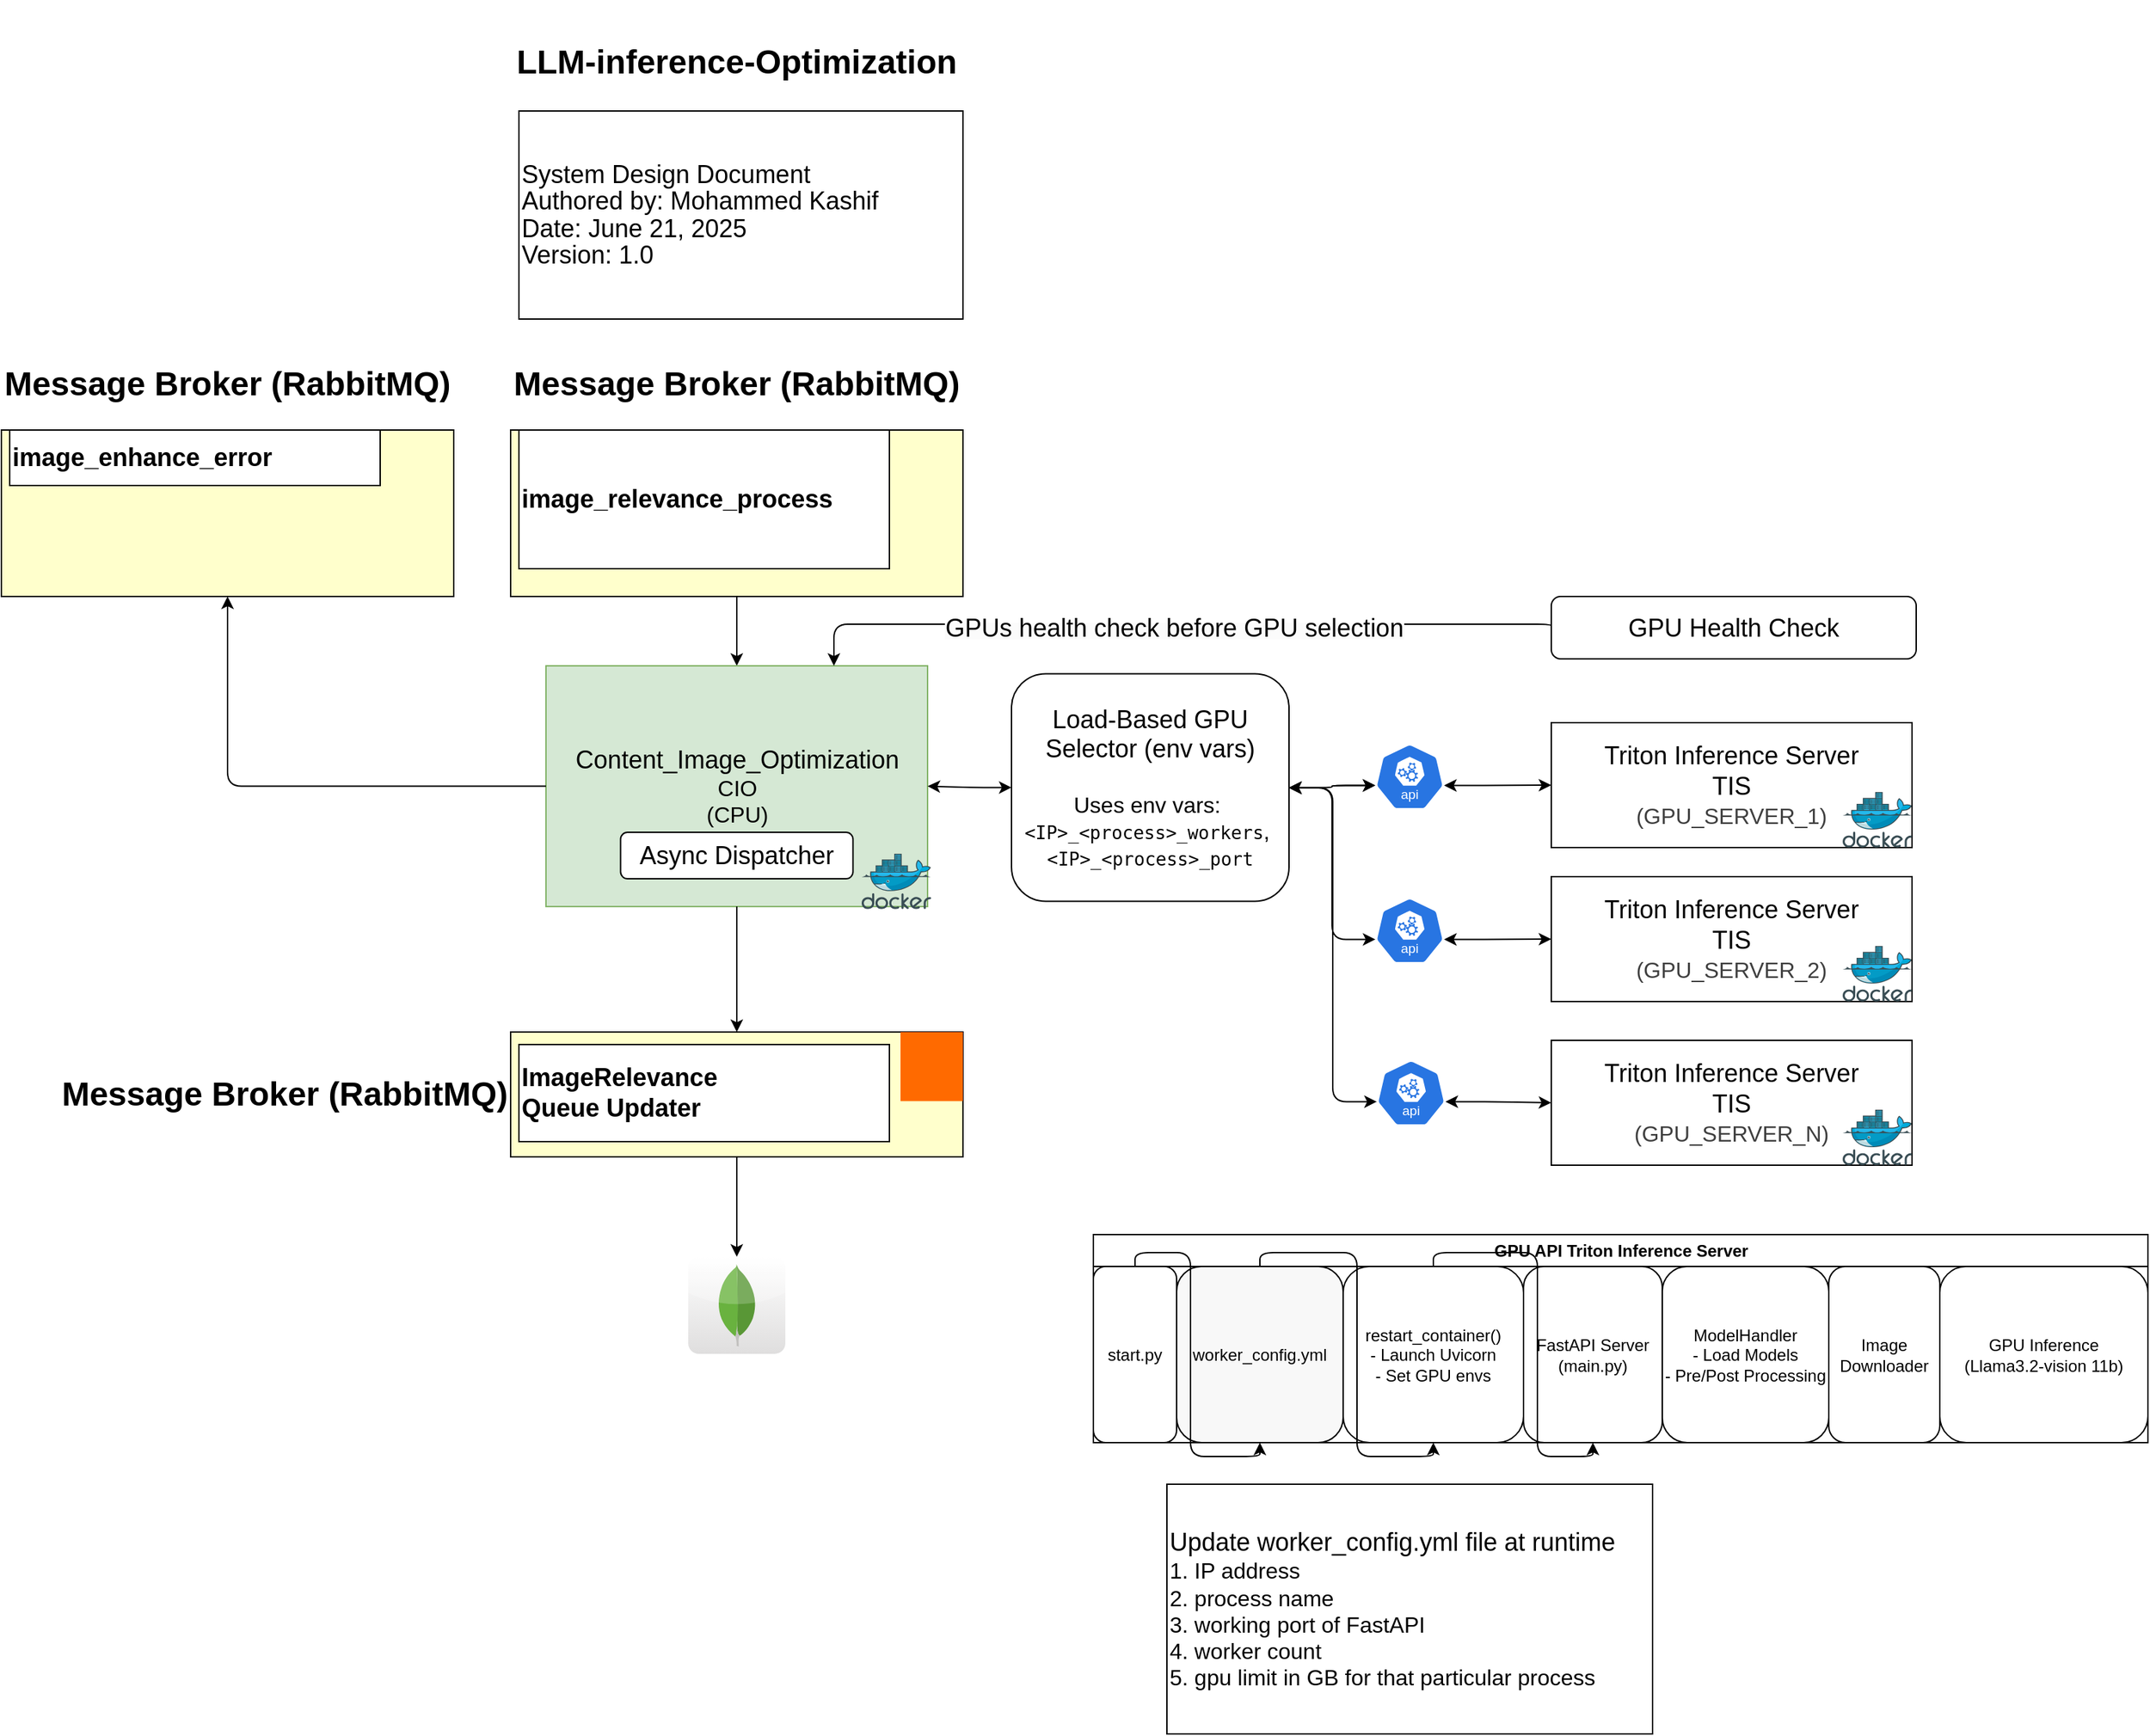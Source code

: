 <mxfile>
    <diagram id="PHJKOffof5LnZd3YNMgV" name="FinalSystemDesign">
        <mxGraphModel dx="894" dy="1743" grid="1" gridSize="10" guides="1" tooltips="1" connect="1" arrows="1" fold="1" page="1" pageScale="1" pageWidth="827" pageHeight="1169" background="#FFFFFF" math="0" shadow="0">
            <root>
                <mxCell id="0"/>
                <mxCell id="1" parent="0"/>
                <mxCell id="Ji4n0U6ahhaDrNUMAtDC-1" style="edgeStyle=elbowEdgeStyle;html=1;exitX=1;exitY=0.5;exitDx=0;exitDy=0;entryX=0.005;entryY=0.63;entryDx=0;entryDy=0;startArrow=classic;startFill=1;entryPerimeter=0;" edge="1" parent="1" source="Ji4n0U6ahhaDrNUMAtDC-26">
                    <mxGeometry relative="1" as="geometry">
                        <mxPoint x="906" y="-304" as="sourcePoint"/>
                        <mxPoint x="1030.25" y="-303.76" as="targetPoint"/>
                    </mxGeometry>
                </mxCell>
                <mxCell id="Ji4n0U6ahhaDrNUMAtDC-2" value="" style="edgeStyle=none;html=1;" edge="1" parent="1" source="Ji4n0U6ahhaDrNUMAtDC-15" target="Ji4n0U6ahhaDrNUMAtDC-5">
                    <mxGeometry relative="1" as="geometry"/>
                </mxCell>
                <mxCell id="Ji4n0U6ahhaDrNUMAtDC-3" value="" style="group" vertex="1" connectable="0" parent="1">
                    <mxGeometry x="432.5" y="-390" width="277.5" height="175.392" as="geometry"/>
                </mxCell>
                <mxCell id="Ji4n0U6ahhaDrNUMAtDC-4" value="" style="group" vertex="1" connectable="0" parent="Ji4n0U6ahhaDrNUMAtDC-3">
                    <mxGeometry width="277.5" height="175.392" as="geometry"/>
                </mxCell>
                <mxCell id="Ji4n0U6ahhaDrNUMAtDC-5" value="&lt;font style=&quot;font-size: 18px;&quot;&gt;Content_Image_Optimization&lt;/font&gt;&lt;div&gt;&lt;font size=&quot;3&quot;&gt;CIO&lt;/font&gt;&lt;/div&gt;&lt;div&gt;&lt;font size=&quot;3&quot;&gt;(CPU)&lt;/font&gt;&lt;/div&gt;" style="rounded=0;whiteSpace=wrap;html=1;fillColor=#d5e8d4;strokeColor=#82b366;" vertex="1" parent="Ji4n0U6ahhaDrNUMAtDC-4">
                    <mxGeometry width="275" height="173.554" as="geometry"/>
                </mxCell>
                <mxCell id="Ji4n0U6ahhaDrNUMAtDC-6" value="" style="image;sketch=0;aspect=fixed;html=1;points=[];align=center;fontSize=12;image=img/lib/mscae/Docker.svg;container=1;" vertex="1" collapsed="1" parent="Ji4n0U6ahhaDrNUMAtDC-4">
                    <mxGeometry x="227.5" y="135.392" width="50" height="40" as="geometry">
                        <mxRectangle x="227.5" y="135.392" width="46.533" height="38.157" as="alternateBounds"/>
                    </mxGeometry>
                </mxCell>
                <mxCell id="Ji4n0U6ahhaDrNUMAtDC-7" value="&lt;font style=&quot;font-size: 18px;&quot;&gt;Async Dispatcher&lt;/font&gt;" style="rounded=1;whiteSpace=wrap;html=1;" vertex="1" parent="Ji4n0U6ahhaDrNUMAtDC-4">
                    <mxGeometry x="53.75" y="120" width="167.5" height="33.55" as="geometry"/>
                </mxCell>
                <mxCell id="Ji4n0U6ahhaDrNUMAtDC-8" value="" style="dashed=0;outlineConnect=0;html=1;align=center;labelPosition=center;verticalLabelPosition=bottom;verticalAlign=top;shape=mxgraph.webicons.mongodb;gradientColor=#DFDEDE" vertex="1" parent="1">
                    <mxGeometry x="535" y="36" width="70" height="70" as="geometry"/>
                </mxCell>
                <mxCell id="Ji4n0U6ahhaDrNUMAtDC-9" style="edgeStyle=elbowEdgeStyle;html=1;exitX=0.5;exitY=1;exitDx=0;exitDy=0;elbow=vertical;entryX=0.5;entryY=0;entryDx=0;entryDy=0;" edge="1" parent="1" source="Ji4n0U6ahhaDrNUMAtDC-5" target="Ji4n0U6ahhaDrNUMAtDC-21">
                    <mxGeometry relative="1" as="geometry">
                        <mxPoint x="585" y="-120" as="sourcePoint"/>
                        <mxPoint x="660" y="-160" as="targetPoint"/>
                    </mxGeometry>
                </mxCell>
                <mxCell id="Ji4n0U6ahhaDrNUMAtDC-10" value="&lt;h3 style=&quot;line-height: 30%;&quot;&gt;&lt;p style=&quot;font-weight: 400;&quot;&gt;&lt;font style=&quot;font-size: 18px; line-height: 30%;&quot;&gt;System Design Document&lt;/font&gt;&lt;/p&gt;&lt;p style=&quot;font-weight: 400;&quot;&gt;&lt;span style=&quot;background-color: transparent;&quot;&gt;&lt;font style=&quot;font-size: 18px; line-height: 30%;&quot;&gt;Authored by: Mohammed Kashif&lt;/font&gt;&lt;/span&gt;&lt;/p&gt;&lt;p style=&quot;font-weight: 400;&quot;&gt;&lt;font style=&quot;font-size: 18px; line-height: 30%;&quot;&gt;Date: June 21, 2025&lt;/font&gt;&lt;/p&gt;&lt;p style=&quot;font-weight: 400;&quot;&gt;&lt;font style=&quot;font-size: 18px; line-height: 30%;&quot;&gt;Version: 1.0&lt;/font&gt;&lt;/p&gt;&lt;/h3&gt;" style="rounded=0;whiteSpace=wrap;html=1;align=left;" vertex="1" parent="1">
                    <mxGeometry x="413" y="-790" width="320" height="150" as="geometry"/>
                </mxCell>
                <mxCell id="Ji4n0U6ahhaDrNUMAtDC-11" value="&lt;h1&gt;LLM-inference-Optimization&lt;/h1&gt;" style="text;html=1;align=center;verticalAlign=middle;whiteSpace=wrap;rounded=0;" vertex="1" parent="1">
                    <mxGeometry x="290" y="-870" width="560" height="90" as="geometry"/>
                </mxCell>
                <mxCell id="Ji4n0U6ahhaDrNUMAtDC-12" value="" style="group" vertex="1" connectable="0" parent="1">
                    <mxGeometry x="407" y="-560" width="326" height="120" as="geometry"/>
                </mxCell>
                <mxCell id="Ji4n0U6ahhaDrNUMAtDC-13" value="" style="points=[];aspect=fixed;html=1;align=center;shadow=0;dashed=0;fillColor=#FF6A00;strokeColor=none;shape=mxgraph.alibaba_cloud.mq_message_queue;" vertex="1" parent="Ji4n0U6ahhaDrNUMAtDC-12">
                    <mxGeometry x="281" width="45" height="49.8" as="geometry"/>
                </mxCell>
                <mxCell id="Ji4n0U6ahhaDrNUMAtDC-14" value="" style="group" vertex="1" connectable="0" parent="Ji4n0U6ahhaDrNUMAtDC-12">
                    <mxGeometry width="326" height="120" as="geometry"/>
                </mxCell>
                <mxCell id="Ji4n0U6ahhaDrNUMAtDC-15" value="&lt;h1&gt;&lt;b style=&quot;line-height: 50%;&quot;&gt;Message Broker (RabbitMQ)&lt;/b&gt;&lt;/h1&gt;" style="rounded=0;whiteSpace=wrap;html=1;align=center;gradientColor=none;fillColor=#FFFFCC;labelPosition=center;verticalLabelPosition=top;verticalAlign=bottom;" vertex="1" parent="Ji4n0U6ahhaDrNUMAtDC-14">
                    <mxGeometry width="326" height="120" as="geometry"/>
                </mxCell>
                <mxCell id="Ji4n0U6ahhaDrNUMAtDC-16" value="&lt;div style=&quot;&quot;&gt;&lt;b&gt;&lt;font style=&quot;font-size: 18px; color: rgb(0, 0, 0);&quot;&gt;image_relevance_process&lt;br&gt;&lt;/font&gt;&lt;/b&gt;&lt;/div&gt;" style="rounded=0;whiteSpace=wrap;html=1;align=left;" vertex="1" parent="Ji4n0U6ahhaDrNUMAtDC-14">
                    <mxGeometry x="6" width="267" height="100" as="geometry"/>
                </mxCell>
                <mxCell id="Ji4n0U6ahhaDrNUMAtDC-17" style="edgeStyle=elbowEdgeStyle;html=1;exitX=0;exitY=0.5;exitDx=0;exitDy=0;elbow=vertical;" edge="1" parent="1" source="Ji4n0U6ahhaDrNUMAtDC-19">
                    <mxGeometry relative="1" as="geometry">
                        <mxPoint x="640" y="-390" as="targetPoint"/>
                        <Array as="points">
                            <mxPoint x="860" y="-420"/>
                        </Array>
                    </mxGeometry>
                </mxCell>
                <mxCell id="Ji4n0U6ahhaDrNUMAtDC-18" value="&lt;span style=&quot;color: rgb(0, 0, 0); background-color: rgb(251, 251, 251);&quot;&gt;&lt;font style=&quot;font-size: 18px;&quot;&gt;GPUs health check before GPU selection&lt;/font&gt;&lt;/span&gt;" style="edgeLabel;html=1;align=center;verticalAlign=middle;resizable=0;points=[];" vertex="1" connectable="0" parent="Ji4n0U6ahhaDrNUMAtDC-17">
                    <mxGeometry x="0.212" y="3" relative="1" as="geometry">
                        <mxPoint x="58" as="offset"/>
                    </mxGeometry>
                </mxCell>
                <mxCell id="Ji4n0U6ahhaDrNUMAtDC-19" value="&lt;font style=&quot;font-size: 18px;&quot;&gt;GPU Health Check&lt;/font&gt;" style="rounded=1;whiteSpace=wrap;html=1;" vertex="1" parent="1">
                    <mxGeometry x="1157" y="-440" width="263" height="45" as="geometry"/>
                </mxCell>
                <mxCell id="Ji4n0U6ahhaDrNUMAtDC-20" value="" style="group" vertex="1" connectable="0" parent="1">
                    <mxGeometry x="407" y="-126" width="326" height="90" as="geometry"/>
                </mxCell>
                <mxCell id="Ji4n0U6ahhaDrNUMAtDC-21" value="&lt;h1&gt;&lt;b style=&quot;line-height: 50%;&quot;&gt;Message Broker (RabbitMQ)&lt;/b&gt;&lt;/h1&gt;" style="rounded=0;whiteSpace=wrap;html=1;align=right;gradientColor=none;fillColor=#FFFFCC;labelPosition=left;verticalLabelPosition=middle;verticalAlign=middle;" vertex="1" parent="Ji4n0U6ahhaDrNUMAtDC-20">
                    <mxGeometry width="326" height="90" as="geometry"/>
                </mxCell>
                <mxCell id="Ji4n0U6ahhaDrNUMAtDC-22" value="&lt;div style=&quot;&quot;&gt;&lt;font style=&quot;font-size: 18px;&quot;&gt;&lt;b&gt;&lt;span style=&quot;color: rgb(0, 0, 0); text-align: center;&quot;&gt;ImageRelevance&lt;/span&gt;&lt;br style=&quot;text-align: center;&quot;&gt;&lt;span style=&quot;color: rgb(0, 0, 0); text-align: center;&quot;&gt;Queue Updater&lt;/span&gt;&lt;/b&gt;&lt;/font&gt;&lt;/div&gt;" style="rounded=0;whiteSpace=wrap;html=1;align=left;" vertex="1" parent="Ji4n0U6ahhaDrNUMAtDC-20">
                    <mxGeometry x="6" y="9" width="267" height="70" as="geometry"/>
                </mxCell>
                <mxCell id="Ji4n0U6ahhaDrNUMAtDC-23" value="" style="points=[];aspect=fixed;html=1;align=center;shadow=0;dashed=0;fillColor=#FF6A00;strokeColor=none;shape=mxgraph.alibaba_cloud.mq_message_queue;" vertex="1" parent="Ji4n0U6ahhaDrNUMAtDC-20">
                    <mxGeometry x="281" width="45" height="49.8" as="geometry"/>
                </mxCell>
                <mxCell id="Ji4n0U6ahhaDrNUMAtDC-24" style="edgeStyle=elbowEdgeStyle;html=1;exitX=0.5;exitY=1;exitDx=0;exitDy=0;elbow=vertical;" edge="1" parent="1" source="Ji4n0U6ahhaDrNUMAtDC-21" target="Ji4n0U6ahhaDrNUMAtDC-8">
                    <mxGeometry relative="1" as="geometry">
                        <mxPoint x="580" y="-30" as="sourcePoint"/>
                        <mxPoint x="587" y="60" as="targetPoint"/>
                    </mxGeometry>
                </mxCell>
                <mxCell id="Ji4n0U6ahhaDrNUMAtDC-25" value="" style="edgeStyle=elbowEdgeStyle;html=1;startArrow=classic;startFill=1;" edge="1" parent="1" source="Ji4n0U6ahhaDrNUMAtDC-26" target="Ji4n0U6ahhaDrNUMAtDC-5">
                    <mxGeometry relative="1" as="geometry"/>
                </mxCell>
                <mxCell id="Ji4n0U6ahhaDrNUMAtDC-26" value="&lt;font style=&quot;font-size: 18px;&quot;&gt;&lt;span style=&quot;color: rgb(0, 0, 0);&quot;&gt;Load-Based GPU&lt;/span&gt;&lt;br&gt;&lt;span style=&quot;color: rgb(0, 0, 0);&quot;&gt;Selector (env vars)&lt;/span&gt;&lt;/font&gt;&lt;div&gt;&lt;span style=&quot;color: rgb(0, 0, 0);&quot;&gt;&lt;font size=&quot;3&quot;&gt;&lt;br&gt;&lt;/font&gt;&lt;/span&gt;&lt;/div&gt;&lt;div&gt;&lt;span style=&quot;color: rgb(0, 0, 0);&quot;&gt;&lt;font size=&quot;3&quot;&gt;&lt;span style=&quot;color: rgb(0, 0, 0); text-wrap-mode: nowrap;&quot;&gt;Uses env vars:&amp;nbsp;&lt;/span&gt;&lt;div style=&quot;text-wrap-mode: nowrap;&quot;&gt;&lt;code data-end=&quot;2074&quot; data-start=&quot;2050&quot;&gt;&amp;lt;IP&amp;gt;_&amp;lt;process&amp;gt;_workers&lt;/code&gt;,&amp;nbsp;&lt;div&gt;&lt;code data-end=&quot;2097&quot; data-start=&quot;2076&quot;&gt;&amp;lt;IP&amp;gt;_&amp;lt;process&amp;gt;_port&lt;/code&gt;&lt;/div&gt;&lt;/div&gt;&lt;/font&gt;&lt;/span&gt;&lt;/div&gt;" style="rounded=1;whiteSpace=wrap;html=1;" vertex="1" parent="1">
                    <mxGeometry x="768" y="-384.3" width="200" height="164" as="geometry"/>
                </mxCell>
                <mxCell id="Ji4n0U6ahhaDrNUMAtDC-27" value="" style="group" vertex="1" connectable="0" parent="1">
                    <mxGeometry x="40" y="-560" width="326" height="120" as="geometry"/>
                </mxCell>
                <mxCell id="Ji4n0U6ahhaDrNUMAtDC-28" value="" style="points=[];aspect=fixed;html=1;align=center;shadow=0;dashed=0;fillColor=#FF6A00;strokeColor=none;shape=mxgraph.alibaba_cloud.mq_message_queue;" vertex="1" parent="Ji4n0U6ahhaDrNUMAtDC-27">
                    <mxGeometry x="281" width="45" height="49.8" as="geometry"/>
                </mxCell>
                <mxCell id="Ji4n0U6ahhaDrNUMAtDC-29" value="" style="group" vertex="1" connectable="0" parent="Ji4n0U6ahhaDrNUMAtDC-27">
                    <mxGeometry width="326" height="120" as="geometry"/>
                </mxCell>
                <mxCell id="Ji4n0U6ahhaDrNUMAtDC-30" value="&lt;h1&gt;&lt;b style=&quot;line-height: 50%;&quot;&gt;Message Broker (RabbitMQ)&lt;/b&gt;&lt;/h1&gt;" style="rounded=0;whiteSpace=wrap;html=1;align=center;gradientColor=none;fillColor=#FFFFCC;labelPosition=center;verticalLabelPosition=top;verticalAlign=bottom;" vertex="1" parent="Ji4n0U6ahhaDrNUMAtDC-29">
                    <mxGeometry width="326" height="120" as="geometry"/>
                </mxCell>
                <mxCell id="Ji4n0U6ahhaDrNUMAtDC-31" value="&lt;div style=&quot;&quot;&gt;&lt;b style=&quot;background-color: transparent;&quot;&gt;&lt;font style=&quot;font-size: 18px; color: rgb(0, 0, 0);&quot;&gt;&lt;span style=&quot;text-align: center;&quot;&gt;image_enhance_error&lt;/span&gt;&lt;/font&gt;&lt;/b&gt;&lt;/div&gt;" style="rounded=0;whiteSpace=wrap;html=1;align=left;" vertex="1" parent="Ji4n0U6ahhaDrNUMAtDC-29">
                    <mxGeometry x="6" width="267" height="40" as="geometry"/>
                </mxCell>
                <mxCell id="Ji4n0U6ahhaDrNUMAtDC-32" style="edgeStyle=elbowEdgeStyle;html=1;exitX=0;exitY=0.5;exitDx=0;exitDy=0;entryX=0.5;entryY=1;entryDx=0;entryDy=0;" edge="1" parent="1" source="Ji4n0U6ahhaDrNUMAtDC-5" target="Ji4n0U6ahhaDrNUMAtDC-30">
                    <mxGeometry relative="1" as="geometry">
                        <mxPoint x="150" y="-416.45" as="targetPoint"/>
                        <mxPoint x="382.5" y="-236.45" as="sourcePoint"/>
                        <Array as="points">
                            <mxPoint x="203" y="-370"/>
                        </Array>
                    </mxGeometry>
                </mxCell>
                <mxCell id="Ji4n0U6ahhaDrNUMAtDC-33" value="GPU API Triton Inference Server" style="swimlane;html=1;childLayout=stackLayout;horizontal=1;resizeParent=1;collapsible=0;" vertex="1" parent="1">
                    <mxGeometry x="827" y="20" width="760" height="150" as="geometry"/>
                </mxCell>
                <mxCell id="Ji4n0U6ahhaDrNUMAtDC-34" value="start.py" style="rounded=1;whiteSpace=wrap;html=1;" vertex="1" parent="Ji4n0U6ahhaDrNUMAtDC-33">
                    <mxGeometry y="23" width="60" height="127" as="geometry"/>
                </mxCell>
                <mxCell id="Ji4n0U6ahhaDrNUMAtDC-35" value="worker_config.yml" style="rounded=1;whiteSpace=wrap;html=1;fillColor=#f8f8f8;" vertex="1" parent="Ji4n0U6ahhaDrNUMAtDC-33">
                    <mxGeometry x="60" y="23" width="120" height="127" as="geometry"/>
                </mxCell>
                <mxCell id="Ji4n0U6ahhaDrNUMAtDC-36" value="restart_container()&#xa;- Launch Uvicorn&#xa;- Set GPU envs" style="rounded=1;whiteSpace=wrap;html=1;" vertex="1" parent="Ji4n0U6ahhaDrNUMAtDC-33">
                    <mxGeometry x="180" y="23" width="130" height="127" as="geometry"/>
                </mxCell>
                <mxCell id="Ji4n0U6ahhaDrNUMAtDC-37" value="FastAPI Server (main.py)" style="rounded=1;whiteSpace=wrap;html=1;" vertex="1" parent="Ji4n0U6ahhaDrNUMAtDC-33">
                    <mxGeometry x="310" y="23" width="100" height="127" as="geometry"/>
                </mxCell>
                <mxCell id="Ji4n0U6ahhaDrNUMAtDC-38" value="ModelHandler&#xa;- Load Models&#xa;- Pre/Post Processing" style="rounded=1;whiteSpace=wrap;html=1;" vertex="1" parent="Ji4n0U6ahhaDrNUMAtDC-33">
                    <mxGeometry x="410" y="23" width="120" height="127" as="geometry"/>
                </mxCell>
                <mxCell id="Ji4n0U6ahhaDrNUMAtDC-39" value="Image Downloader" style="rounded=1;whiteSpace=wrap;html=1;" vertex="1" parent="Ji4n0U6ahhaDrNUMAtDC-33">
                    <mxGeometry x="530" y="23" width="80" height="127" as="geometry"/>
                </mxCell>
                <mxCell id="Ji4n0U6ahhaDrNUMAtDC-40" value="GPU Inference&lt;div&gt;(Llama3.2-vision 11b)&lt;/div&gt;" style="rounded=1;whiteSpace=wrap;html=1;" vertex="1" parent="Ji4n0U6ahhaDrNUMAtDC-33">
                    <mxGeometry x="610" y="23" width="150" height="127" as="geometry"/>
                </mxCell>
                <mxCell id="Ji4n0U6ahhaDrNUMAtDC-41" style="edgeStyle=orthogonalEdgeStyle;rounded=1;html=1;" edge="1" parent="Ji4n0U6ahhaDrNUMAtDC-33" source="Ji4n0U6ahhaDrNUMAtDC-34" target="Ji4n0U6ahhaDrNUMAtDC-35">
                    <mxGeometry relative="1" as="geometry"/>
                </mxCell>
                <mxCell id="Ji4n0U6ahhaDrNUMAtDC-42" style="edgeStyle=orthogonalEdgeStyle;rounded=1;html=1;" edge="1" parent="Ji4n0U6ahhaDrNUMAtDC-33" source="Ji4n0U6ahhaDrNUMAtDC-35" target="Ji4n0U6ahhaDrNUMAtDC-36">
                    <mxGeometry relative="1" as="geometry"/>
                </mxCell>
                <mxCell id="Ji4n0U6ahhaDrNUMAtDC-43" style="edgeStyle=orthogonalEdgeStyle;rounded=1;html=1;" edge="1" parent="Ji4n0U6ahhaDrNUMAtDC-33" source="Ji4n0U6ahhaDrNUMAtDC-36" target="Ji4n0U6ahhaDrNUMAtDC-37">
                    <mxGeometry relative="1" as="geometry"/>
                </mxCell>
                <mxCell id="Ji4n0U6ahhaDrNUMAtDC-44" value="&lt;span style=&quot;text-wrap-mode: nowrap;&quot;&gt;&lt;font style=&quot;color: rgb(0, 0, 0); font-size: 18px;&quot;&gt;Update worker_config.yml file at runtime&lt;/font&gt;&lt;/span&gt;&lt;div style=&quot;text-wrap-mode: nowrap;&quot;&gt;&lt;font size=&quot;3&quot; style=&quot;color: rgb(0, 0, 0);&quot;&gt;&lt;font&gt;1.&amp;nbsp;&lt;/font&gt;&lt;span style=&quot;background-color: transparent;&quot;&gt;IP address&lt;/span&gt;&lt;/font&gt;&lt;/div&gt;&lt;div style=&quot;text-wrap-mode: nowrap;&quot;&gt;&lt;font size=&quot;3&quot; style=&quot;color: rgb(0, 0, 0);&quot;&gt;&lt;font style=&quot;&quot;&gt;2.&amp;nbsp;&lt;/font&gt;&lt;span style=&quot;background-color: transparent;&quot;&gt;process name&lt;/span&gt;&lt;/font&gt;&lt;/div&gt;&lt;div style=&quot;text-wrap-mode: nowrap;&quot;&gt;&lt;font size=&quot;3&quot; style=&quot;color: rgb(0, 0, 0);&quot;&gt;&lt;font style=&quot;&quot;&gt;3.&amp;nbsp;&lt;/font&gt;&lt;span style=&quot;background-color: transparent;&quot;&gt;working port of FastAPI&lt;/span&gt;&lt;/font&gt;&lt;/div&gt;&lt;div style=&quot;text-wrap-mode: nowrap;&quot;&gt;&lt;font size=&quot;3&quot;&gt;&lt;font style=&quot;color: rgb(0, 0, 0);&quot;&gt;4.&amp;nbsp;&lt;/font&gt;&lt;span style=&quot;background-color: transparent;&quot;&gt;&lt;font style=&quot;color: rgb(0, 0, 0);&quot;&gt;worker count&lt;/font&gt;&lt;/span&gt;&lt;/font&gt;&lt;/div&gt;&lt;div style=&quot;text-wrap-mode: nowrap;&quot;&gt;&lt;font size=&quot;3&quot; style=&quot;color: rgb(0, 0, 0);&quot;&gt;5. gpu limit in GB for that particular process&lt;/font&gt;&lt;/div&gt;" style="rounded=0;whiteSpace=wrap;html=1;align=left;" vertex="1" parent="1">
                    <mxGeometry x="880" y="200" width="350" height="180" as="geometry"/>
                </mxCell>
                <mxCell id="JdgQ9bnhhCuzzYsA_Tsk-1" style="edgeStyle=elbowEdgeStyle;html=1;exitX=1;exitY=0.5;exitDx=0;exitDy=0;entryX=0.005;entryY=0.63;entryDx=0;entryDy=0;startArrow=classic;startFill=1;entryPerimeter=0;" edge="1" parent="1" target="JdgQ9bnhhCuzzYsA_Tsk-4">
                    <mxGeometry relative="1" as="geometry">
                        <mxPoint x="968" y="-302" as="sourcePoint"/>
                    </mxGeometry>
                </mxCell>
                <mxCell id="JdgQ9bnhhCuzzYsA_Tsk-2" value="" style="aspect=fixed;sketch=0;html=1;dashed=0;whitespace=wrap;verticalLabelPosition=bottom;verticalAlign=top;fillColor=#2875E2;strokeColor=#ffffff;points=[[0.005,0.63,0],[0.1,0.2,0],[0.9,0.2,0],[0.5,0,0],[0.995,0.63,0],[0.72,0.99,0],[0.5,1,0],[0.28,0.99,0]];shape=mxgraph.kubernetes.icon2;kubernetesLabel=1;prIcon=api" vertex="1" parent="1">
                    <mxGeometry x="1030" y="-223" width="50" height="48" as="geometry"/>
                </mxCell>
                <mxCell id="JdgQ9bnhhCuzzYsA_Tsk-3" style="edgeStyle=elbowEdgeStyle;html=1;exitX=0.995;exitY=0.63;exitDx=0;exitDy=0;exitPerimeter=0;entryX=0;entryY=0.5;entryDx=0;entryDy=0;startArrow=classic;startFill=1;" edge="1" parent="1" source="JdgQ9bnhhCuzzYsA_Tsk-4" target="JdgQ9bnhhCuzzYsA_Tsk-7">
                    <mxGeometry relative="1" as="geometry"/>
                </mxCell>
                <mxCell id="JdgQ9bnhhCuzzYsA_Tsk-4" value="" style="aspect=fixed;sketch=0;html=1;dashed=0;whitespace=wrap;verticalLabelPosition=bottom;verticalAlign=top;fillColor=#2875E2;strokeColor=#ffffff;points=[[0.005,0.63,0],[0.1,0.2,0],[0.9,0.2,0],[0.5,0,0],[0.995,0.63,0],[0.72,0.99,0],[0.5,1,0],[0.28,0.99,0]];shape=mxgraph.kubernetes.icon2;kubernetesLabel=1;prIcon=api" vertex="1" parent="1">
                    <mxGeometry x="1030" y="-334" width="50" height="48" as="geometry"/>
                </mxCell>
                <mxCell id="JdgQ9bnhhCuzzYsA_Tsk-5" value="" style="aspect=fixed;sketch=0;html=1;dashed=0;whitespace=wrap;verticalLabelPosition=bottom;verticalAlign=top;fillColor=#2875E2;strokeColor=#ffffff;points=[[0.005,0.63,0],[0.1,0.2,0],[0.9,0.2,0],[0.5,0,0],[0.995,0.63,0],[0.72,0.99,0],[0.5,1,0],[0.28,0.99,0]];shape=mxgraph.kubernetes.icon2;kubernetesLabel=1;prIcon=api" vertex="1" parent="1">
                    <mxGeometry x="1031" y="-106" width="50" height="48" as="geometry"/>
                </mxCell>
                <mxCell id="JdgQ9bnhhCuzzYsA_Tsk-6" value="" style="group" vertex="1" connectable="0" parent="1">
                    <mxGeometry x="1157" y="-349" width="283.54" height="90.004" as="geometry"/>
                </mxCell>
                <mxCell id="JdgQ9bnhhCuzzYsA_Tsk-7" value="&lt;span style=&quot;font-size: 18px;&quot;&gt;Triton Inference Server&lt;/span&gt;&lt;div&gt;&lt;span style=&quot;font-size: 18px;&quot;&gt;TIS&lt;br&gt;&lt;/span&gt;&lt;div&gt;&lt;span style=&quot;color: rgb(63, 63, 63);&quot;&gt;&lt;font size=&quot;3&quot;&gt;(GPU_SERVER_1)&lt;/font&gt;&lt;/span&gt;&lt;/div&gt;&lt;/div&gt;" style="rounded=0;whiteSpace=wrap;html=1;fillColor=none;" vertex="1" parent="JdgQ9bnhhCuzzYsA_Tsk-6">
                    <mxGeometry width="260" height="90" as="geometry"/>
                </mxCell>
                <mxCell id="JdgQ9bnhhCuzzYsA_Tsk-8" value="" style="image;sketch=0;aspect=fixed;html=1;points=[];align=center;fontSize=12;image=img/lib/mscae/Docker.svg;container=1;" vertex="1" collapsed="1" parent="JdgQ9bnhhCuzzYsA_Tsk-6">
                    <mxGeometry x="210.001" y="50.004" width="50" height="40" as="geometry">
                        <mxRectangle x="213.571" y="81.574" width="14.856" height="12.182" as="alternateBounds"/>
                    </mxGeometry>
                </mxCell>
                <mxCell id="JdgQ9bnhhCuzzYsA_Tsk-9" value="" style="group" vertex="1" connectable="0" parent="1">
                    <mxGeometry x="1157" y="-238" width="260.001" height="90.004" as="geometry"/>
                </mxCell>
                <mxCell id="JdgQ9bnhhCuzzYsA_Tsk-10" value="&lt;span style=&quot;font-size: 18px;&quot;&gt;Triton Inference Server&lt;/span&gt;&lt;div&gt;&lt;span style=&quot;font-size: 18px;&quot;&gt;TIS&lt;/span&gt;&lt;/div&gt;&lt;div&gt;&lt;span style=&quot;color: rgb(63, 63, 63);&quot;&gt;&lt;font size=&quot;3&quot;&gt;(GPU_SERVER_2)&lt;/font&gt;&lt;/span&gt;&lt;/div&gt;" style="rounded=0;whiteSpace=wrap;html=1;fillColor=none;" vertex="1" parent="JdgQ9bnhhCuzzYsA_Tsk-9">
                    <mxGeometry width="260" height="90" as="geometry"/>
                </mxCell>
                <mxCell id="JdgQ9bnhhCuzzYsA_Tsk-11" value="" style="image;sketch=0;aspect=fixed;html=1;points=[];align=center;fontSize=12;image=img/lib/mscae/Docker.svg;container=1;" vertex="1" collapsed="1" parent="JdgQ9bnhhCuzzYsA_Tsk-9">
                    <mxGeometry x="210.001" y="50.004" width="50" height="40" as="geometry">
                        <mxRectangle x="213.571" y="81.574" width="14.856" height="12.182" as="alternateBounds"/>
                    </mxGeometry>
                </mxCell>
                <mxCell id="JdgQ9bnhhCuzzYsA_Tsk-12" value="" style="group" vertex="1" connectable="0" parent="1">
                    <mxGeometry x="1157" y="-120" width="260.001" height="90.004" as="geometry"/>
                </mxCell>
                <mxCell id="JdgQ9bnhhCuzzYsA_Tsk-13" value="&lt;span style=&quot;font-size: 18px;&quot;&gt;Triton Inference Server&lt;/span&gt;&lt;div&gt;&lt;span style=&quot;font-size: 18px;&quot;&gt;TIS&lt;/span&gt;&lt;/div&gt;&lt;div&gt;&lt;span style=&quot;color: rgb(63, 63, 63);&quot;&gt;&lt;font size=&quot;3&quot;&gt;(GPU_SERVER_N)&lt;/font&gt;&lt;/span&gt;&lt;/div&gt;" style="rounded=0;whiteSpace=wrap;html=1;fillColor=none;" vertex="1" parent="JdgQ9bnhhCuzzYsA_Tsk-12">
                    <mxGeometry width="260" height="90" as="geometry"/>
                </mxCell>
                <mxCell id="JdgQ9bnhhCuzzYsA_Tsk-14" value="" style="image;sketch=0;aspect=fixed;html=1;points=[];align=center;fontSize=12;image=img/lib/mscae/Docker.svg;container=1;" vertex="1" collapsed="1" parent="JdgQ9bnhhCuzzYsA_Tsk-12">
                    <mxGeometry x="210.001" y="50.004" width="50" height="40" as="geometry">
                        <mxRectangle x="213.571" y="81.574" width="14.856" height="12.182" as="alternateBounds"/>
                    </mxGeometry>
                </mxCell>
                <mxCell id="JdgQ9bnhhCuzzYsA_Tsk-15" style="edgeStyle=elbowEdgeStyle;html=1;exitX=0.995;exitY=0.63;exitDx=0;exitDy=0;exitPerimeter=0;entryX=0;entryY=0.5;entryDx=0;entryDy=0;startArrow=classic;startFill=1;" edge="1" parent="1" source="JdgQ9bnhhCuzzYsA_Tsk-2" target="JdgQ9bnhhCuzzYsA_Tsk-10">
                    <mxGeometry relative="1" as="geometry">
                        <mxPoint x="1090" y="-295" as="sourcePoint"/>
                        <mxPoint x="1167" y="-305" as="targetPoint"/>
                    </mxGeometry>
                </mxCell>
                <mxCell id="JdgQ9bnhhCuzzYsA_Tsk-16" style="edgeStyle=elbowEdgeStyle;html=1;exitX=0.995;exitY=0.63;exitDx=0;exitDy=0;exitPerimeter=0;entryX=0;entryY=0.5;entryDx=0;entryDy=0;startArrow=classic;startFill=1;" edge="1" parent="1" source="JdgQ9bnhhCuzzYsA_Tsk-5" target="JdgQ9bnhhCuzzYsA_Tsk-13">
                    <mxGeometry relative="1" as="geometry">
                        <mxPoint x="1090" y="-170" as="sourcePoint"/>
                        <mxPoint x="1157" y="-70" as="targetPoint"/>
                    </mxGeometry>
                </mxCell>
                <mxCell id="JdgQ9bnhhCuzzYsA_Tsk-17" style="edgeStyle=elbowEdgeStyle;html=1;entryX=0.005;entryY=0.63;entryDx=0;entryDy=0;startArrow=classic;startFill=1;entryPerimeter=0;exitX=1;exitY=0.5;exitDx=0;exitDy=0;" edge="1" parent="1" target="JdgQ9bnhhCuzzYsA_Tsk-2">
                    <mxGeometry relative="1" as="geometry">
                        <mxPoint x="968" y="-302" as="sourcePoint"/>
                        <mxPoint x="979" y="-295" as="targetPoint"/>
                    </mxGeometry>
                </mxCell>
                <mxCell id="JdgQ9bnhhCuzzYsA_Tsk-18" style="edgeStyle=elbowEdgeStyle;html=1;entryX=0.005;entryY=0.63;entryDx=0;entryDy=0;startArrow=classic;startFill=1;entryPerimeter=0;exitX=1;exitY=0.5;exitDx=0;exitDy=0;" edge="1" parent="1" target="JdgQ9bnhhCuzzYsA_Tsk-5">
                    <mxGeometry relative="1" as="geometry">
                        <mxPoint x="968" y="-302" as="sourcePoint"/>
                        <mxPoint x="979" y="-183" as="targetPoint"/>
                    </mxGeometry>
                </mxCell>
            </root>
        </mxGraphModel>
    </diagram>
</mxfile>
